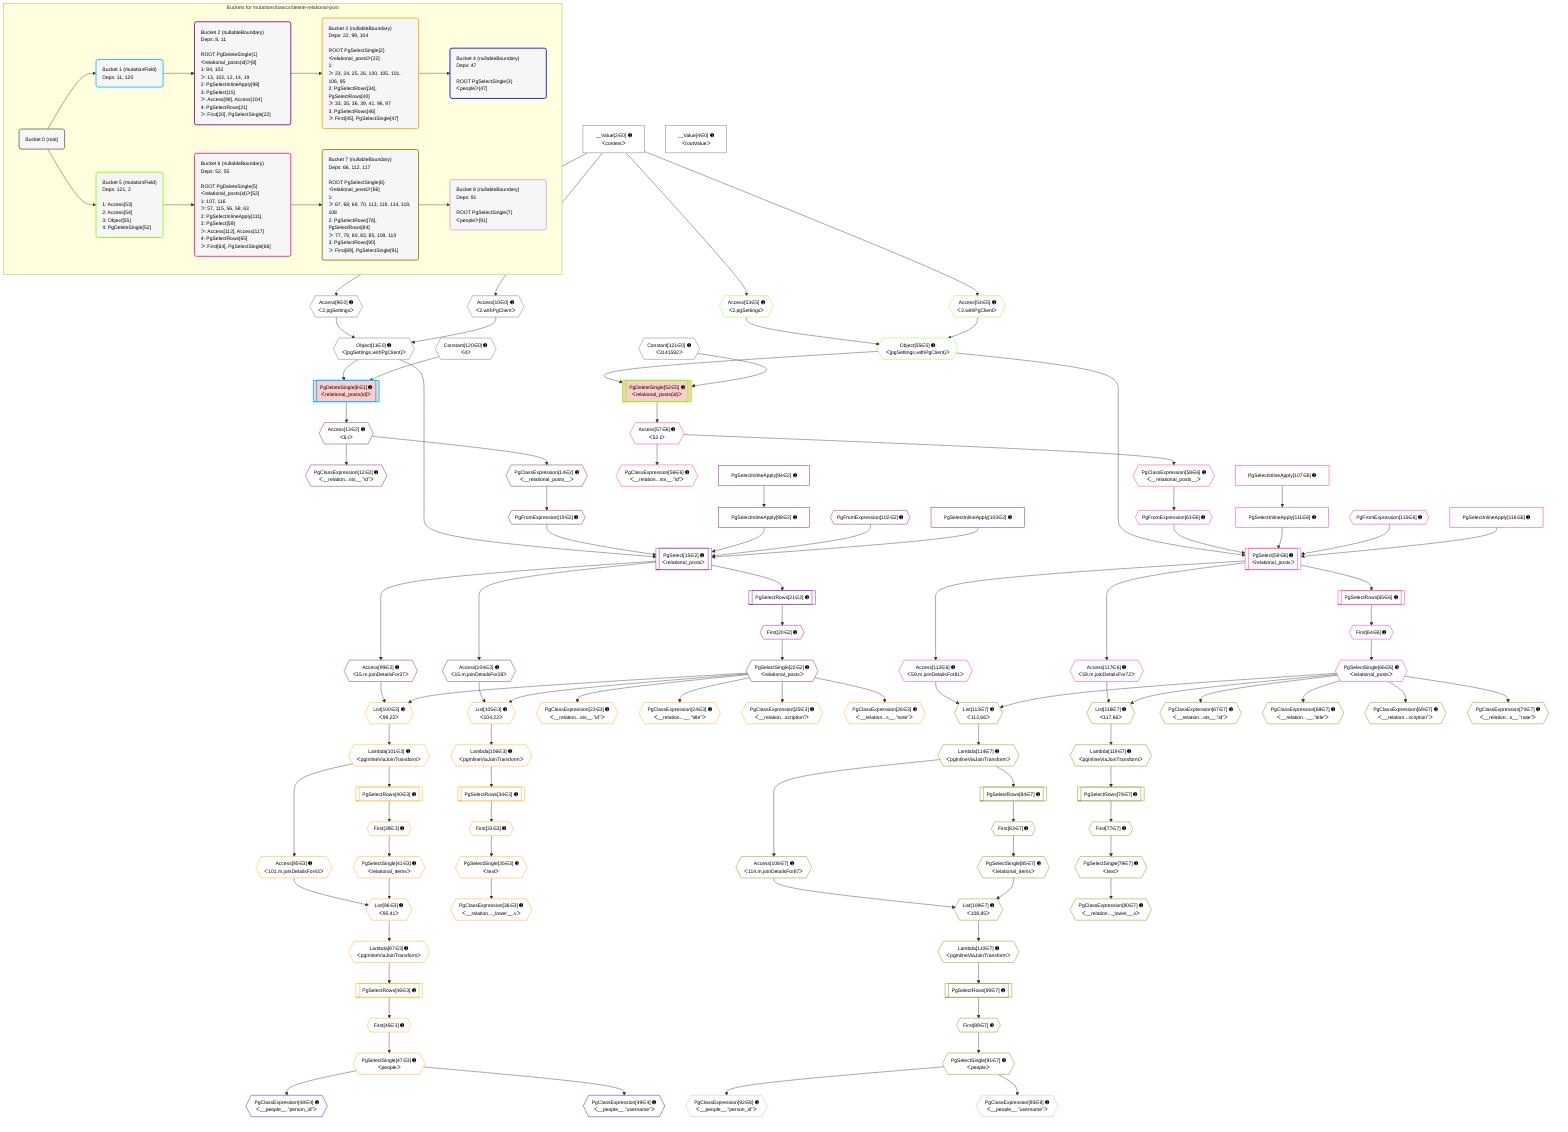 %%{init: {'themeVariables': { 'fontSize': '12px'}}}%%
graph TD
    classDef path fill:#eee,stroke:#000,color:#000
    classDef plan fill:#fff,stroke-width:1px,color:#000
    classDef itemplan fill:#fff,stroke-width:2px,color:#000
    classDef unbatchedplan fill:#dff,stroke-width:1px,color:#000
    classDef sideeffectplan fill:#fcc,stroke-width:2px,color:#000
    classDef bucket fill:#f6f6f6,color:#000,stroke-width:2px,text-align:left


    %% plan dependencies
    Object11{{"Object[11∈0] ➊<br />ᐸ{pgSettings,withPgClient}ᐳ"}}:::plan
    Access9{{"Access[9∈0] ➊<br />ᐸ2.pgSettingsᐳ"}}:::plan
    Access10{{"Access[10∈0] ➊<br />ᐸ2.withPgClientᐳ"}}:::plan
    Access9 & Access10 --> Object11
    __Value2["__Value[2∈0] ➊<br />ᐸcontextᐳ"]:::plan
    __Value2 --> Access9
    __Value2 --> Access10
    __Value4["__Value[4∈0] ➊<br />ᐸrootValueᐳ"]:::plan
    Constant120{{"Constant[120∈0] ➊<br />ᐸ4ᐳ"}}:::plan
    Constant121{{"Constant[121∈0] ➊<br />ᐸ3141592ᐳ"}}:::plan
    PgDeleteSingle8[["PgDeleteSingle[8∈1] ➊<br />ᐸrelational_posts(id)ᐳ"]]:::sideeffectplan
    Object11 & Constant120 --> PgDeleteSingle8
    PgSelect15[["PgSelect[15∈2] ➊<br />ᐸrelational_postsᐳ"]]:::plan
    PgFromExpression19{{"PgFromExpression[19∈2] ➊"}}:::plan
    PgSelectInlineApply98["PgSelectInlineApply[98∈2] ➊"]:::plan
    PgFromExpression102{{"PgFromExpression[102∈2] ➊"}}:::plan
    PgSelectInlineApply103["PgSelectInlineApply[103∈2] ➊"]:::plan
    Object11 & PgFromExpression19 & PgSelectInlineApply98 & PgFromExpression102 & PgSelectInlineApply103 --> PgSelect15
    PgClassExpression12{{"PgClassExpression[12∈2] ➊<br />ᐸ__relation...sts__.”id”ᐳ"}}:::plan
    Access13{{"Access[13∈2] ➊<br />ᐸ8.tᐳ"}}:::plan
    Access13 --> PgClassExpression12
    PgDeleteSingle8 --> Access13
    PgClassExpression14{{"PgClassExpression[14∈2] ➊<br />ᐸ__relational_posts__ᐳ"}}:::plan
    Access13 --> PgClassExpression14
    PgClassExpression14 --> PgFromExpression19
    First20{{"First[20∈2] ➊"}}:::plan
    PgSelectRows21[["PgSelectRows[21∈2] ➊"]]:::plan
    PgSelectRows21 --> First20
    PgSelect15 --> PgSelectRows21
    PgSelectSingle22{{"PgSelectSingle[22∈2] ➊<br />ᐸrelational_postsᐳ"}}:::plan
    First20 --> PgSelectSingle22
    PgSelectInlineApply94["PgSelectInlineApply[94∈2] ➊"]:::plan
    PgSelectInlineApply94 --> PgSelectInlineApply98
    Access99{{"Access[99∈2] ➊<br />ᐸ15.m.joinDetailsFor37ᐳ"}}:::plan
    PgSelect15 --> Access99
    Access104{{"Access[104∈2] ➊<br />ᐸ15.m.joinDetailsFor28ᐳ"}}:::plan
    PgSelect15 --> Access104
    List96{{"List[96∈3] ➊<br />ᐸ95,41ᐳ"}}:::plan
    Access95{{"Access[95∈3] ➊<br />ᐸ101.m.joinDetailsFor43ᐳ"}}:::plan
    PgSelectSingle41{{"PgSelectSingle[41∈3] ➊<br />ᐸrelational_itemsᐳ"}}:::plan
    Access95 & PgSelectSingle41 --> List96
    List100{{"List[100∈3] ➊<br />ᐸ99,22ᐳ"}}:::plan
    Access99 & PgSelectSingle22 --> List100
    List105{{"List[105∈3] ➊<br />ᐸ104,22ᐳ"}}:::plan
    Access104 & PgSelectSingle22 --> List105
    PgClassExpression23{{"PgClassExpression[23∈3] ➊<br />ᐸ__relation...sts__.”id”ᐳ"}}:::plan
    PgSelectSingle22 --> PgClassExpression23
    PgClassExpression24{{"PgClassExpression[24∈3] ➊<br />ᐸ__relation...__.”title”ᐳ"}}:::plan
    PgSelectSingle22 --> PgClassExpression24
    PgClassExpression25{{"PgClassExpression[25∈3] ➊<br />ᐸ__relation...scription”ᐳ"}}:::plan
    PgSelectSingle22 --> PgClassExpression25
    PgClassExpression26{{"PgClassExpression[26∈3] ➊<br />ᐸ__relation...s__.”note”ᐳ"}}:::plan
    PgSelectSingle22 --> PgClassExpression26
    First33{{"First[33∈3] ➊"}}:::plan
    PgSelectRows34[["PgSelectRows[34∈3] ➊"]]:::plan
    PgSelectRows34 --> First33
    Lambda106{{"Lambda[106∈3] ➊<br />ᐸpgInlineViaJoinTransformᐳ"}}:::plan
    Lambda106 --> PgSelectRows34
    PgSelectSingle35{{"PgSelectSingle[35∈3] ➊<br />ᐸtextᐳ"}}:::plan
    First33 --> PgSelectSingle35
    PgClassExpression36{{"PgClassExpression[36∈3] ➊<br />ᐸ__relation..._lower__.vᐳ"}}:::plan
    PgSelectSingle35 --> PgClassExpression36
    First39{{"First[39∈3] ➊"}}:::plan
    PgSelectRows40[["PgSelectRows[40∈3] ➊"]]:::plan
    PgSelectRows40 --> First39
    Lambda101{{"Lambda[101∈3] ➊<br />ᐸpgInlineViaJoinTransformᐳ"}}:::plan
    Lambda101 --> PgSelectRows40
    First39 --> PgSelectSingle41
    First45{{"First[45∈3] ➊"}}:::plan
    PgSelectRows46[["PgSelectRows[46∈3] ➊"]]:::plan
    PgSelectRows46 --> First45
    Lambda97{{"Lambda[97∈3] ➊<br />ᐸpgInlineViaJoinTransformᐳ"}}:::plan
    Lambda97 --> PgSelectRows46
    PgSelectSingle47{{"PgSelectSingle[47∈3] ➊<br />ᐸpeopleᐳ"}}:::plan
    First45 --> PgSelectSingle47
    Lambda101 --> Access95
    List96 --> Lambda97
    List100 --> Lambda101
    List105 --> Lambda106
    PgClassExpression48{{"PgClassExpression[48∈4] ➊<br />ᐸ__people__.”person_id”ᐳ"}}:::plan
    PgSelectSingle47 --> PgClassExpression48
    PgClassExpression49{{"PgClassExpression[49∈4] ➊<br />ᐸ__people__.”username”ᐳ"}}:::plan
    PgSelectSingle47 --> PgClassExpression49
    PgDeleteSingle52[["PgDeleteSingle[52∈5] ➊<br />ᐸrelational_posts(id)ᐳ"]]:::sideeffectplan
    Object55{{"Object[55∈5] ➊<br />ᐸ{pgSettings,withPgClient}ᐳ"}}:::plan
    Object55 & Constant121 --> PgDeleteSingle52
    Access53{{"Access[53∈5] ➊<br />ᐸ2.pgSettingsᐳ"}}:::plan
    Access54{{"Access[54∈5] ➊<br />ᐸ2.withPgClientᐳ"}}:::plan
    Access53 & Access54 --> Object55
    __Value2 --> Access53
    __Value2 --> Access54
    PgSelect59[["PgSelect[59∈6] ➊<br />ᐸrelational_postsᐳ"]]:::plan
    PgFromExpression63{{"PgFromExpression[63∈6] ➊"}}:::plan
    PgSelectInlineApply111["PgSelectInlineApply[111∈6] ➊"]:::plan
    PgFromExpression115{{"PgFromExpression[115∈6] ➊"}}:::plan
    PgSelectInlineApply116["PgSelectInlineApply[116∈6] ➊"]:::plan
    Object55 & PgFromExpression63 & PgSelectInlineApply111 & PgFromExpression115 & PgSelectInlineApply116 --> PgSelect59
    PgClassExpression56{{"PgClassExpression[56∈6] ➊<br />ᐸ__relation...sts__.”id”ᐳ"}}:::plan
    Access57{{"Access[57∈6] ➊<br />ᐸ52.tᐳ"}}:::plan
    Access57 --> PgClassExpression56
    PgDeleteSingle52 --> Access57
    PgClassExpression58{{"PgClassExpression[58∈6] ➊<br />ᐸ__relational_posts__ᐳ"}}:::plan
    Access57 --> PgClassExpression58
    PgClassExpression58 --> PgFromExpression63
    First64{{"First[64∈6] ➊"}}:::plan
    PgSelectRows65[["PgSelectRows[65∈6] ➊"]]:::plan
    PgSelectRows65 --> First64
    PgSelect59 --> PgSelectRows65
    PgSelectSingle66{{"PgSelectSingle[66∈6] ➊<br />ᐸrelational_postsᐳ"}}:::plan
    First64 --> PgSelectSingle66
    PgSelectInlineApply107["PgSelectInlineApply[107∈6] ➊"]:::plan
    PgSelectInlineApply107 --> PgSelectInlineApply111
    Access112{{"Access[112∈6] ➊<br />ᐸ59.m.joinDetailsFor81ᐳ"}}:::plan
    PgSelect59 --> Access112
    Access117{{"Access[117∈6] ➊<br />ᐸ59.m.joinDetailsFor72ᐳ"}}:::plan
    PgSelect59 --> Access117
    List109{{"List[109∈7] ➊<br />ᐸ108,85ᐳ"}}:::plan
    Access108{{"Access[108∈7] ➊<br />ᐸ114.m.joinDetailsFor87ᐳ"}}:::plan
    PgSelectSingle85{{"PgSelectSingle[85∈7] ➊<br />ᐸrelational_itemsᐳ"}}:::plan
    Access108 & PgSelectSingle85 --> List109
    List113{{"List[113∈7] ➊<br />ᐸ112,66ᐳ"}}:::plan
    Access112 & PgSelectSingle66 --> List113
    List118{{"List[118∈7] ➊<br />ᐸ117,66ᐳ"}}:::plan
    Access117 & PgSelectSingle66 --> List118
    PgClassExpression67{{"PgClassExpression[67∈7] ➊<br />ᐸ__relation...sts__.”id”ᐳ"}}:::plan
    PgSelectSingle66 --> PgClassExpression67
    PgClassExpression68{{"PgClassExpression[68∈7] ➊<br />ᐸ__relation...__.”title”ᐳ"}}:::plan
    PgSelectSingle66 --> PgClassExpression68
    PgClassExpression69{{"PgClassExpression[69∈7] ➊<br />ᐸ__relation...scription”ᐳ"}}:::plan
    PgSelectSingle66 --> PgClassExpression69
    PgClassExpression70{{"PgClassExpression[70∈7] ➊<br />ᐸ__relation...s__.”note”ᐳ"}}:::plan
    PgSelectSingle66 --> PgClassExpression70
    First77{{"First[77∈7] ➊"}}:::plan
    PgSelectRows78[["PgSelectRows[78∈7] ➊"]]:::plan
    PgSelectRows78 --> First77
    Lambda119{{"Lambda[119∈7] ➊<br />ᐸpgInlineViaJoinTransformᐳ"}}:::plan
    Lambda119 --> PgSelectRows78
    PgSelectSingle79{{"PgSelectSingle[79∈7] ➊<br />ᐸtextᐳ"}}:::plan
    First77 --> PgSelectSingle79
    PgClassExpression80{{"PgClassExpression[80∈7] ➊<br />ᐸ__relation..._lower__.vᐳ"}}:::plan
    PgSelectSingle79 --> PgClassExpression80
    First83{{"First[83∈7] ➊"}}:::plan
    PgSelectRows84[["PgSelectRows[84∈7] ➊"]]:::plan
    PgSelectRows84 --> First83
    Lambda114{{"Lambda[114∈7] ➊<br />ᐸpgInlineViaJoinTransformᐳ"}}:::plan
    Lambda114 --> PgSelectRows84
    First83 --> PgSelectSingle85
    First89{{"First[89∈7] ➊"}}:::plan
    PgSelectRows90[["PgSelectRows[90∈7] ➊"]]:::plan
    PgSelectRows90 --> First89
    Lambda110{{"Lambda[110∈7] ➊<br />ᐸpgInlineViaJoinTransformᐳ"}}:::plan
    Lambda110 --> PgSelectRows90
    PgSelectSingle91{{"PgSelectSingle[91∈7] ➊<br />ᐸpeopleᐳ"}}:::plan
    First89 --> PgSelectSingle91
    Lambda114 --> Access108
    List109 --> Lambda110
    List113 --> Lambda114
    List118 --> Lambda119
    PgClassExpression92{{"PgClassExpression[92∈8] ➊<br />ᐸ__people__.”person_id”ᐳ"}}:::plan
    PgSelectSingle91 --> PgClassExpression92
    PgClassExpression93{{"PgClassExpression[93∈8] ➊<br />ᐸ__people__.”username”ᐳ"}}:::plan
    PgSelectSingle91 --> PgClassExpression93

    %% define steps

    subgraph "Buckets for mutations/basics/delete-relational-post"
    Bucket0("Bucket 0 (root)"):::bucket
    classDef bucket0 stroke:#696969
    class Bucket0,__Value2,__Value4,Access9,Access10,Object11,Constant120,Constant121 bucket0
    Bucket1("Bucket 1 (mutationField)<br />Deps: 11, 120"):::bucket
    classDef bucket1 stroke:#00bfff
    class Bucket1,PgDeleteSingle8 bucket1
    Bucket2("Bucket 2 (nullableBoundary)<br />Deps: 8, 11<br /><br />ROOT PgDeleteSingle{1}ᐸrelational_posts(id)ᐳ[8]<br />1: 94, 103<br />ᐳ: 13, 102, 12, 14, 19<br />2: PgSelectInlineApply[98]<br />3: PgSelect[15]<br />ᐳ: Access[99], Access[104]<br />4: PgSelectRows[21]<br />ᐳ: First[20], PgSelectSingle[22]"):::bucket
    classDef bucket2 stroke:#7f007f
    class Bucket2,PgClassExpression12,Access13,PgClassExpression14,PgSelect15,PgFromExpression19,First20,PgSelectRows21,PgSelectSingle22,PgSelectInlineApply94,PgSelectInlineApply98,Access99,PgFromExpression102,PgSelectInlineApply103,Access104 bucket2
    Bucket3("Bucket 3 (nullableBoundary)<br />Deps: 22, 99, 104<br /><br />ROOT PgSelectSingle{2}ᐸrelational_postsᐳ[22]<br />1: <br />ᐳ: 23, 24, 25, 26, 100, 105, 101, 106, 95<br />2: PgSelectRows[34], PgSelectRows[40]<br />ᐳ: 33, 35, 36, 39, 41, 96, 97<br />3: PgSelectRows[46]<br />ᐳ: First[45], PgSelectSingle[47]"):::bucket
    classDef bucket3 stroke:#ffa500
    class Bucket3,PgClassExpression23,PgClassExpression24,PgClassExpression25,PgClassExpression26,First33,PgSelectRows34,PgSelectSingle35,PgClassExpression36,First39,PgSelectRows40,PgSelectSingle41,First45,PgSelectRows46,PgSelectSingle47,Access95,List96,Lambda97,List100,Lambda101,List105,Lambda106 bucket3
    Bucket4("Bucket 4 (nullableBoundary)<br />Deps: 47<br /><br />ROOT PgSelectSingle{3}ᐸpeopleᐳ[47]"):::bucket
    classDef bucket4 stroke:#0000ff
    class Bucket4,PgClassExpression48,PgClassExpression49 bucket4
    Bucket5("Bucket 5 (mutationField)<br />Deps: 121, 2<br /><br />1: Access[53]<br />2: Access[54]<br />3: Object[55]<br />4: PgDeleteSingle[52]"):::bucket
    classDef bucket5 stroke:#7fff00
    class Bucket5,PgDeleteSingle52,Access53,Access54,Object55 bucket5
    Bucket6("Bucket 6 (nullableBoundary)<br />Deps: 52, 55<br /><br />ROOT PgDeleteSingle{5}ᐸrelational_posts(id)ᐳ[52]<br />1: 107, 116<br />ᐳ: 57, 115, 56, 58, 63<br />2: PgSelectInlineApply[111]<br />3: PgSelect[59]<br />ᐳ: Access[112], Access[117]<br />4: PgSelectRows[65]<br />ᐳ: First[64], PgSelectSingle[66]"):::bucket
    classDef bucket6 stroke:#ff1493
    class Bucket6,PgClassExpression56,Access57,PgClassExpression58,PgSelect59,PgFromExpression63,First64,PgSelectRows65,PgSelectSingle66,PgSelectInlineApply107,PgSelectInlineApply111,Access112,PgFromExpression115,PgSelectInlineApply116,Access117 bucket6
    Bucket7("Bucket 7 (nullableBoundary)<br />Deps: 66, 112, 117<br /><br />ROOT PgSelectSingle{6}ᐸrelational_postsᐳ[66]<br />1: <br />ᐳ: 67, 68, 69, 70, 113, 118, 114, 119, 108<br />2: PgSelectRows[78], PgSelectRows[84]<br />ᐳ: 77, 79, 80, 83, 85, 109, 110<br />3: PgSelectRows[90]<br />ᐳ: First[89], PgSelectSingle[91]"):::bucket
    classDef bucket7 stroke:#808000
    class Bucket7,PgClassExpression67,PgClassExpression68,PgClassExpression69,PgClassExpression70,First77,PgSelectRows78,PgSelectSingle79,PgClassExpression80,First83,PgSelectRows84,PgSelectSingle85,First89,PgSelectRows90,PgSelectSingle91,Access108,List109,Lambda110,List113,Lambda114,List118,Lambda119 bucket7
    Bucket8("Bucket 8 (nullableBoundary)<br />Deps: 91<br /><br />ROOT PgSelectSingle{7}ᐸpeopleᐳ[91]"):::bucket
    classDef bucket8 stroke:#dda0dd
    class Bucket8,PgClassExpression92,PgClassExpression93 bucket8
    Bucket0 --> Bucket1 & Bucket5
    Bucket1 --> Bucket2
    Bucket2 --> Bucket3
    Bucket3 --> Bucket4
    Bucket5 --> Bucket6
    Bucket6 --> Bucket7
    Bucket7 --> Bucket8
    end